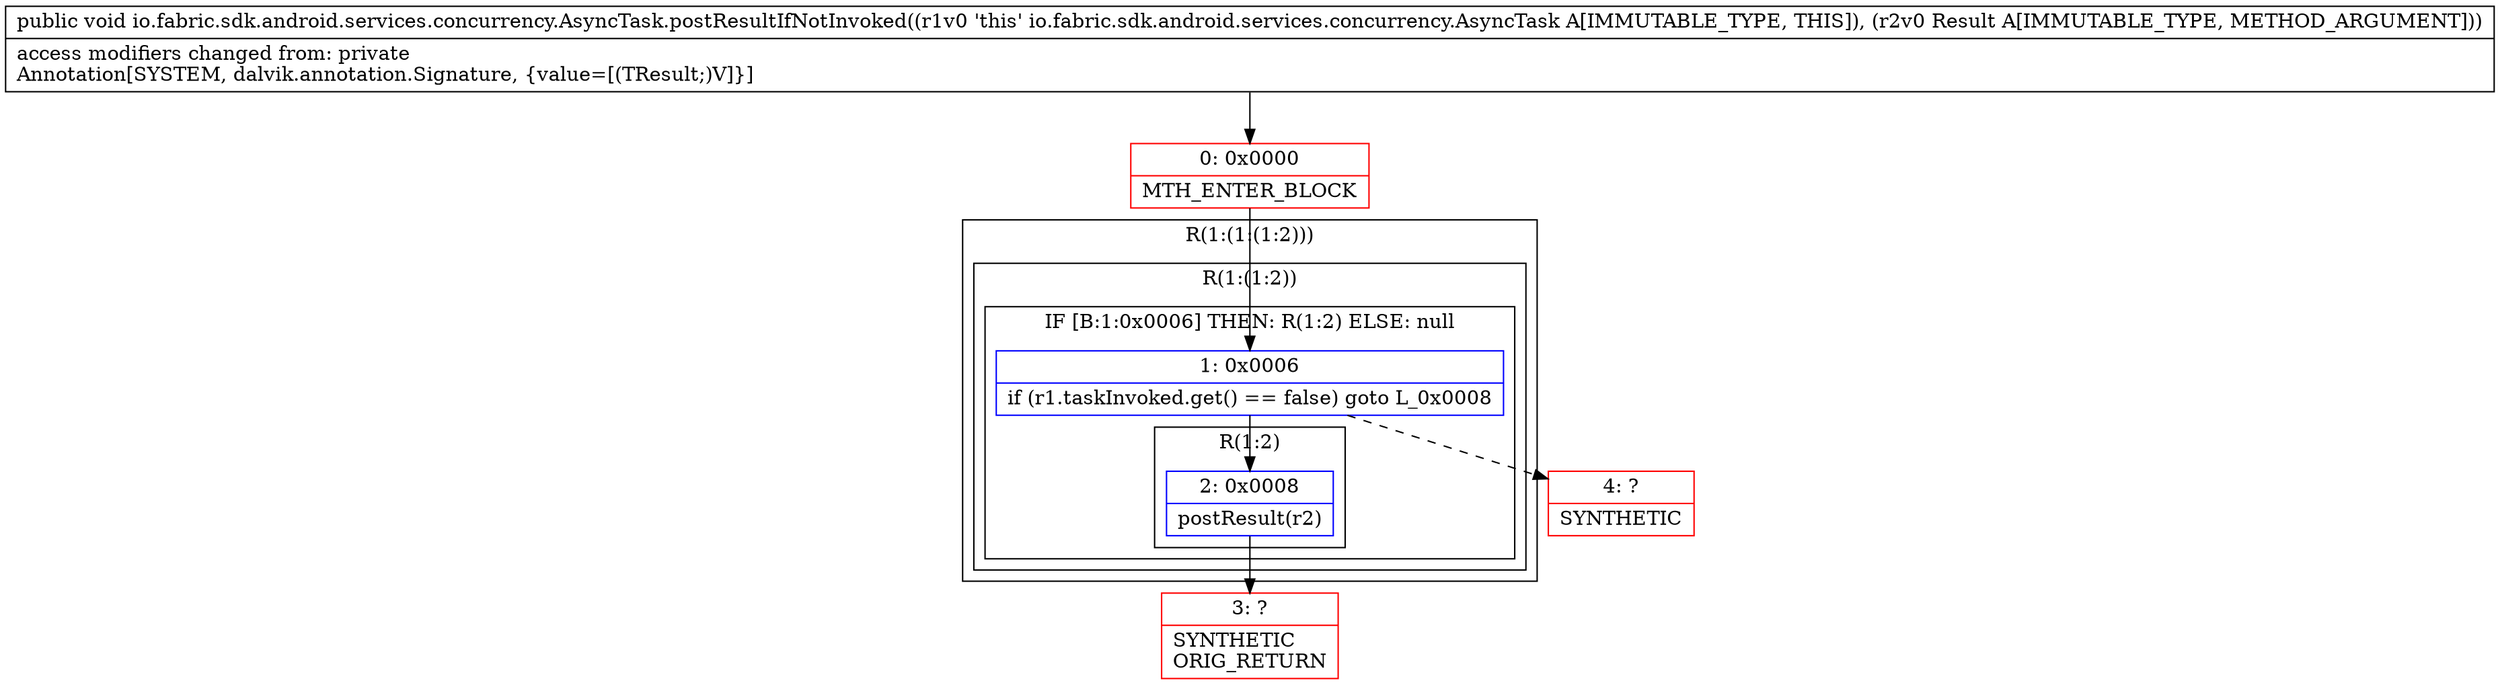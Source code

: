 digraph "CFG forio.fabric.sdk.android.services.concurrency.AsyncTask.postResultIfNotInvoked(Ljava\/lang\/Object;)V" {
subgraph cluster_Region_365030555 {
label = "R(1:(1:(1:2)))";
node [shape=record,color=blue];
subgraph cluster_Region_840582302 {
label = "R(1:(1:2))";
node [shape=record,color=blue];
subgraph cluster_IfRegion_890718063 {
label = "IF [B:1:0x0006] THEN: R(1:2) ELSE: null";
node [shape=record,color=blue];
Node_1 [shape=record,label="{1\:\ 0x0006|if (r1.taskInvoked.get() == false) goto L_0x0008\l}"];
subgraph cluster_Region_1942676717 {
label = "R(1:2)";
node [shape=record,color=blue];
Node_2 [shape=record,label="{2\:\ 0x0008|postResult(r2)\l}"];
}
}
}
}
Node_0 [shape=record,color=red,label="{0\:\ 0x0000|MTH_ENTER_BLOCK\l}"];
Node_3 [shape=record,color=red,label="{3\:\ ?|SYNTHETIC\lORIG_RETURN\l}"];
Node_4 [shape=record,color=red,label="{4\:\ ?|SYNTHETIC\l}"];
MethodNode[shape=record,label="{public void io.fabric.sdk.android.services.concurrency.AsyncTask.postResultIfNotInvoked((r1v0 'this' io.fabric.sdk.android.services.concurrency.AsyncTask A[IMMUTABLE_TYPE, THIS]), (r2v0 Result A[IMMUTABLE_TYPE, METHOD_ARGUMENT]))  | access modifiers changed from: private\lAnnotation[SYSTEM, dalvik.annotation.Signature, \{value=[(TResult;)V]\}]\l}"];
MethodNode -> Node_0;
Node_1 -> Node_2;
Node_1 -> Node_4[style=dashed];
Node_2 -> Node_3;
Node_0 -> Node_1;
}


